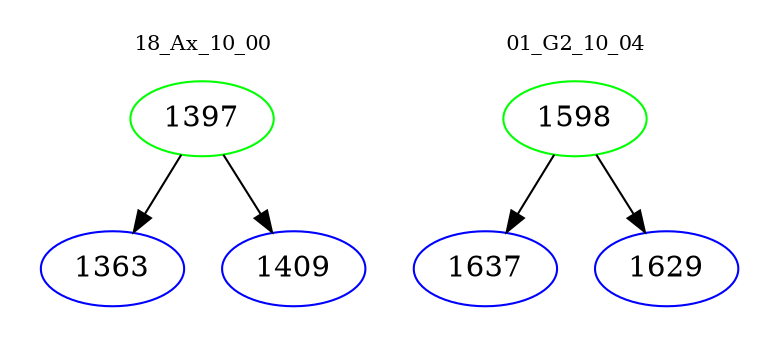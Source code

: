 digraph{
subgraph cluster_0 {
color = white
label = "18_Ax_10_00";
fontsize=10;
T0_1397 [label="1397", color="green"]
T0_1397 -> T0_1363 [color="black"]
T0_1363 [label="1363", color="blue"]
T0_1397 -> T0_1409 [color="black"]
T0_1409 [label="1409", color="blue"]
}
subgraph cluster_1 {
color = white
label = "01_G2_10_04";
fontsize=10;
T1_1598 [label="1598", color="green"]
T1_1598 -> T1_1637 [color="black"]
T1_1637 [label="1637", color="blue"]
T1_1598 -> T1_1629 [color="black"]
T1_1629 [label="1629", color="blue"]
}
}
